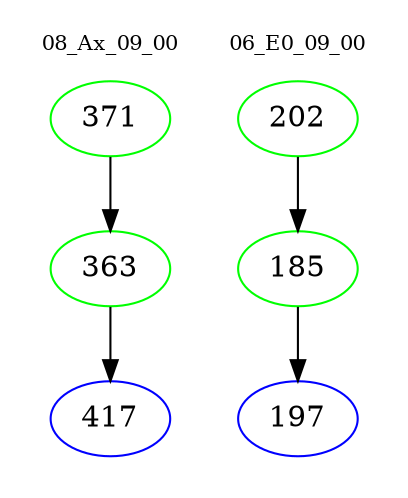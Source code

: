 digraph{
subgraph cluster_0 {
color = white
label = "08_Ax_09_00";
fontsize=10;
T0_371 [label="371", color="green"]
T0_371 -> T0_363 [color="black"]
T0_363 [label="363", color="green"]
T0_363 -> T0_417 [color="black"]
T0_417 [label="417", color="blue"]
}
subgraph cluster_1 {
color = white
label = "06_E0_09_00";
fontsize=10;
T1_202 [label="202", color="green"]
T1_202 -> T1_185 [color="black"]
T1_185 [label="185", color="green"]
T1_185 -> T1_197 [color="black"]
T1_197 [label="197", color="blue"]
}
}
